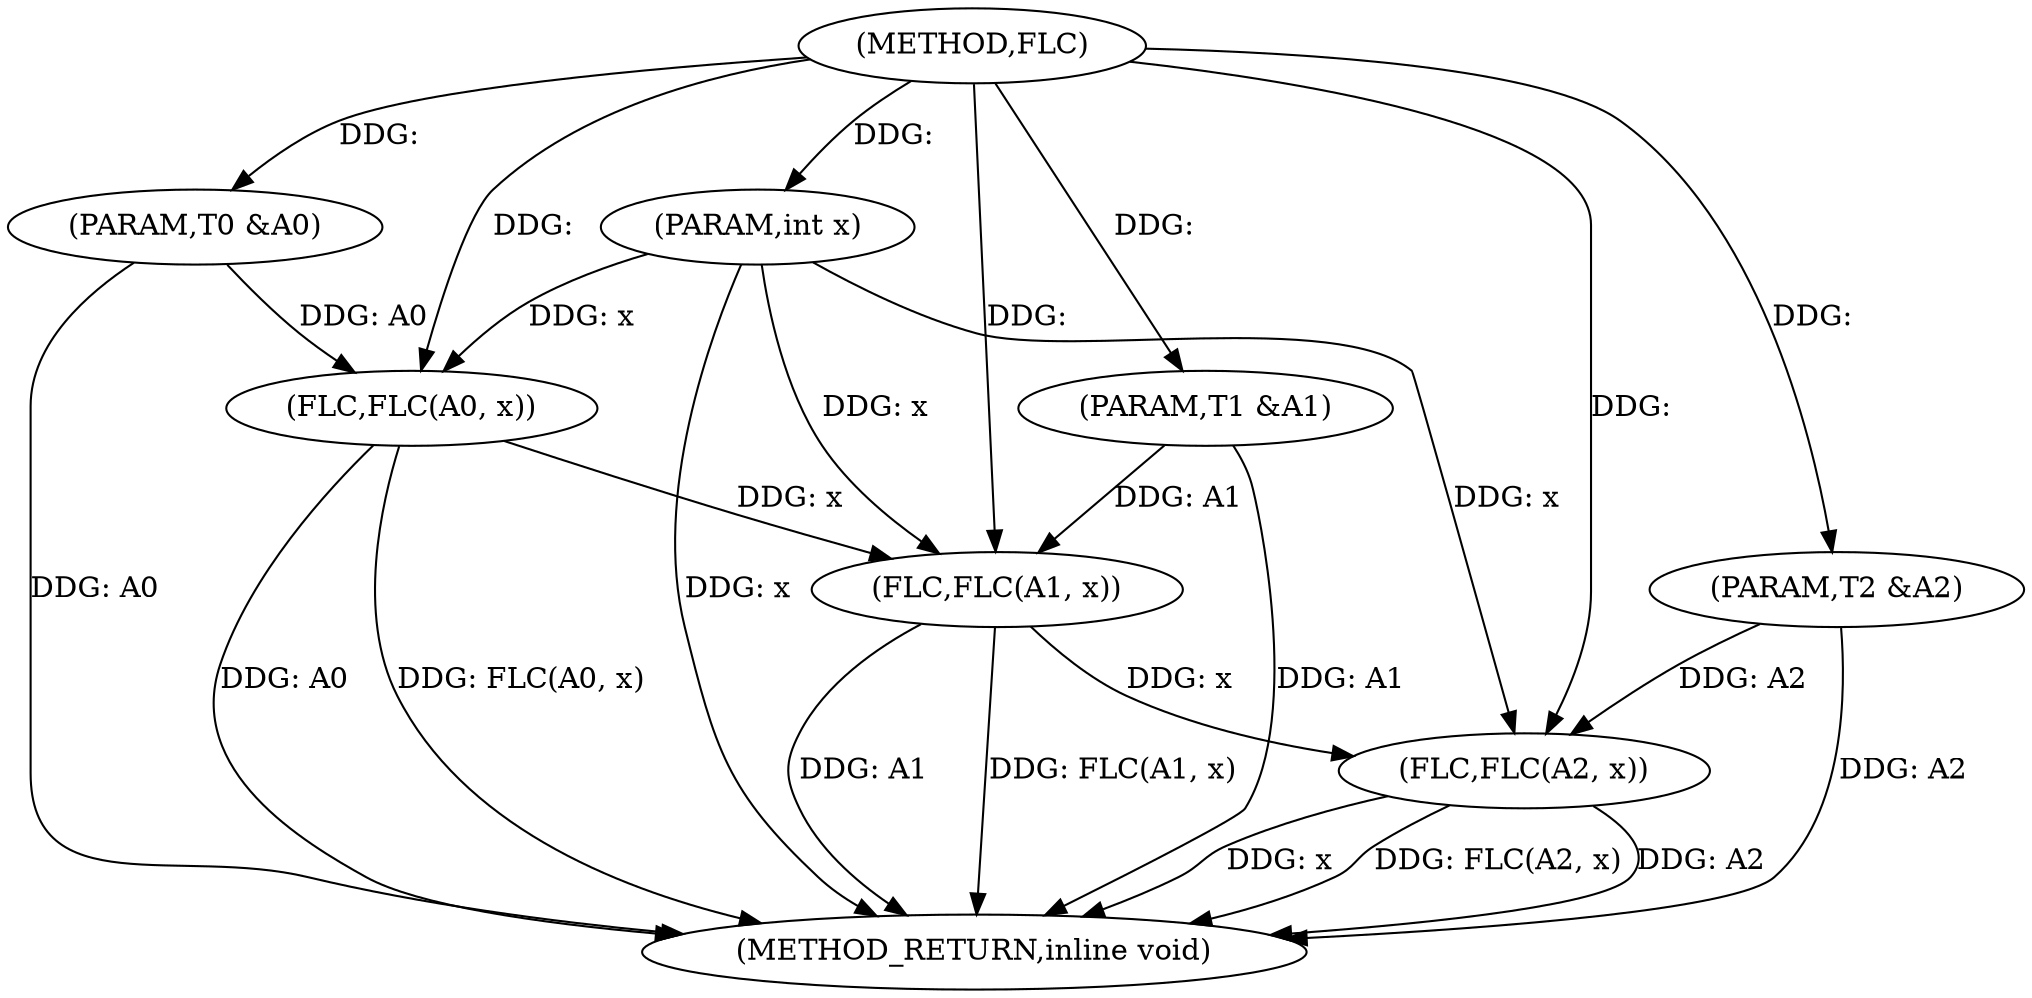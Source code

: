 digraph "FLC" {  
"1000996" [label = "(METHOD,FLC)" ]
"1001013" [label = "(METHOD_RETURN,inline void)" ]
"1000997" [label = "(PARAM,T0 &A0)" ]
"1000998" [label = "(PARAM,T1 &A1)" ]
"1000999" [label = "(PARAM,T2 &A2)" ]
"1001000" [label = "(PARAM,int x)" ]
"1001003" [label = "(FLC,FLC(A0, x))" ]
"1001007" [label = "(FLC,FLC(A1, x))" ]
"1001010" [label = "(FLC,FLC(A2, x))" ]
  "1000997" -> "1001013"  [ label = "DDG: A0"] 
  "1000998" -> "1001013"  [ label = "DDG: A1"] 
  "1000999" -> "1001013"  [ label = "DDG: A2"] 
  "1001000" -> "1001013"  [ label = "DDG: x"] 
  "1001003" -> "1001013"  [ label = "DDG: A0"] 
  "1001003" -> "1001013"  [ label = "DDG: FLC(A0, x)"] 
  "1001007" -> "1001013"  [ label = "DDG: A1"] 
  "1001007" -> "1001013"  [ label = "DDG: FLC(A1, x)"] 
  "1001010" -> "1001013"  [ label = "DDG: A2"] 
  "1001010" -> "1001013"  [ label = "DDG: x"] 
  "1001010" -> "1001013"  [ label = "DDG: FLC(A2, x)"] 
  "1000996" -> "1000997"  [ label = "DDG: "] 
  "1000996" -> "1000998"  [ label = "DDG: "] 
  "1000996" -> "1000999"  [ label = "DDG: "] 
  "1000996" -> "1001000"  [ label = "DDG: "] 
  "1000997" -> "1001003"  [ label = "DDG: A0"] 
  "1000996" -> "1001003"  [ label = "DDG: "] 
  "1001000" -> "1001003"  [ label = "DDG: x"] 
  "1000998" -> "1001007"  [ label = "DDG: A1"] 
  "1000996" -> "1001007"  [ label = "DDG: "] 
  "1001003" -> "1001007"  [ label = "DDG: x"] 
  "1001000" -> "1001007"  [ label = "DDG: x"] 
  "1000999" -> "1001010"  [ label = "DDG: A2"] 
  "1000996" -> "1001010"  [ label = "DDG: "] 
  "1001007" -> "1001010"  [ label = "DDG: x"] 
  "1001000" -> "1001010"  [ label = "DDG: x"] 
}

